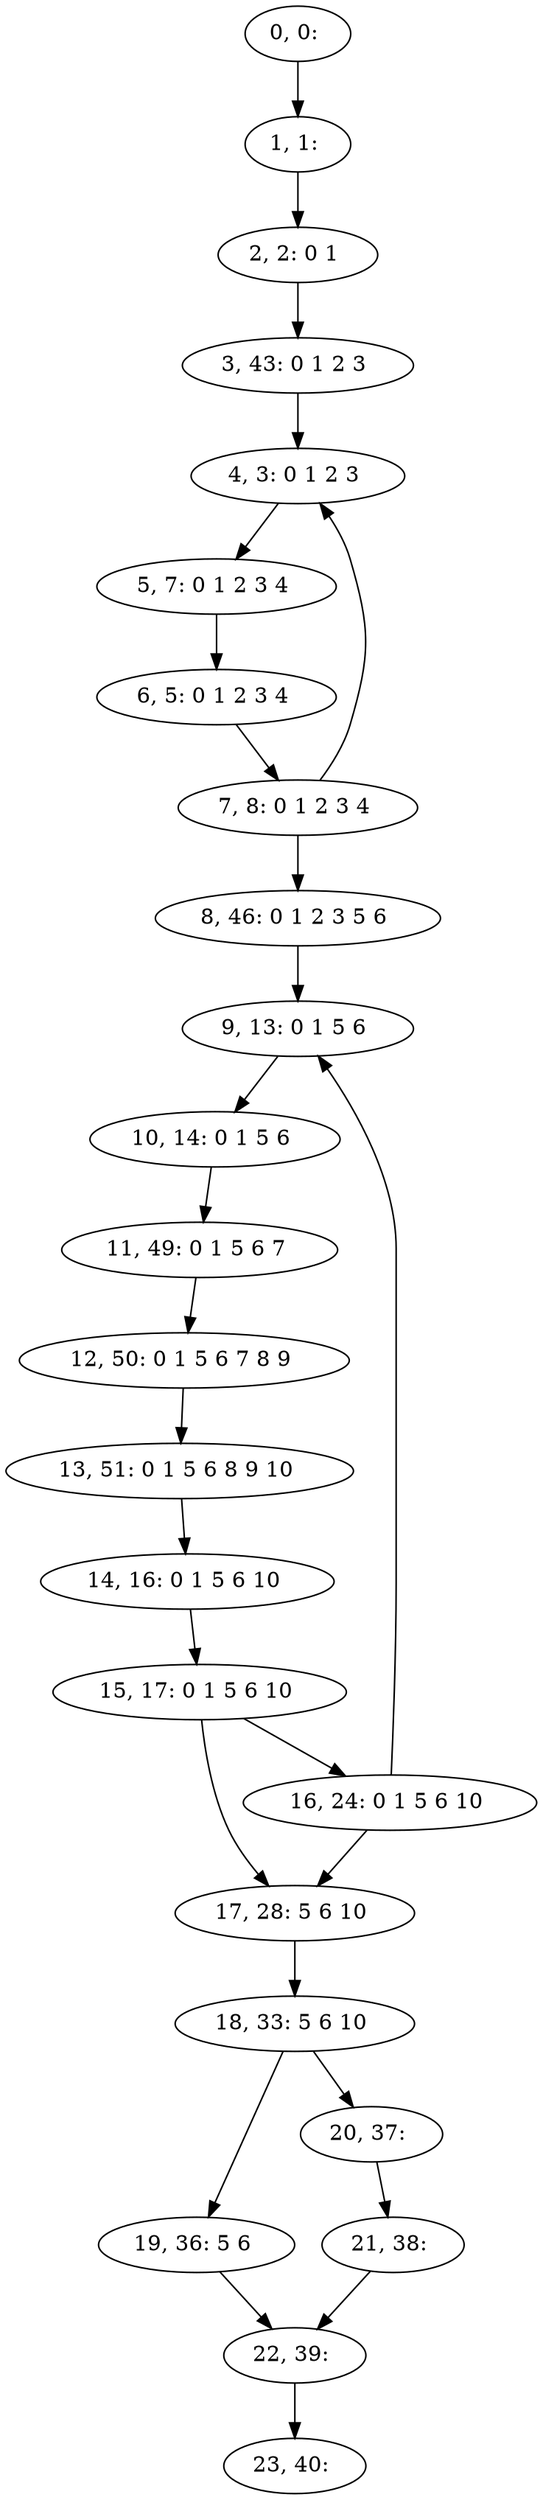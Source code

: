 digraph G {
0[label="0, 0: "];
1[label="1, 1: "];
2[label="2, 2: 0 1 "];
3[label="3, 43: 0 1 2 3 "];
4[label="4, 3: 0 1 2 3 "];
5[label="5, 7: 0 1 2 3 4 "];
6[label="6, 5: 0 1 2 3 4 "];
7[label="7, 8: 0 1 2 3 4 "];
8[label="8, 46: 0 1 2 3 5 6 "];
9[label="9, 13: 0 1 5 6 "];
10[label="10, 14: 0 1 5 6 "];
11[label="11, 49: 0 1 5 6 7 "];
12[label="12, 50: 0 1 5 6 7 8 9 "];
13[label="13, 51: 0 1 5 6 8 9 10 "];
14[label="14, 16: 0 1 5 6 10 "];
15[label="15, 17: 0 1 5 6 10 "];
16[label="16, 24: 0 1 5 6 10 "];
17[label="17, 28: 5 6 10 "];
18[label="18, 33: 5 6 10 "];
19[label="19, 36: 5 6 "];
20[label="20, 37: "];
21[label="21, 38: "];
22[label="22, 39: "];
23[label="23, 40: "];
0->1 ;
1->2 ;
2->3 ;
3->4 ;
4->5 ;
5->6 ;
6->7 ;
7->8 ;
7->4 ;
8->9 ;
9->10 ;
10->11 ;
11->12 ;
12->13 ;
13->14 ;
14->15 ;
15->16 ;
15->17 ;
16->17 ;
16->9 ;
17->18 ;
18->19 ;
18->20 ;
19->22 ;
20->21 ;
21->22 ;
22->23 ;
}

